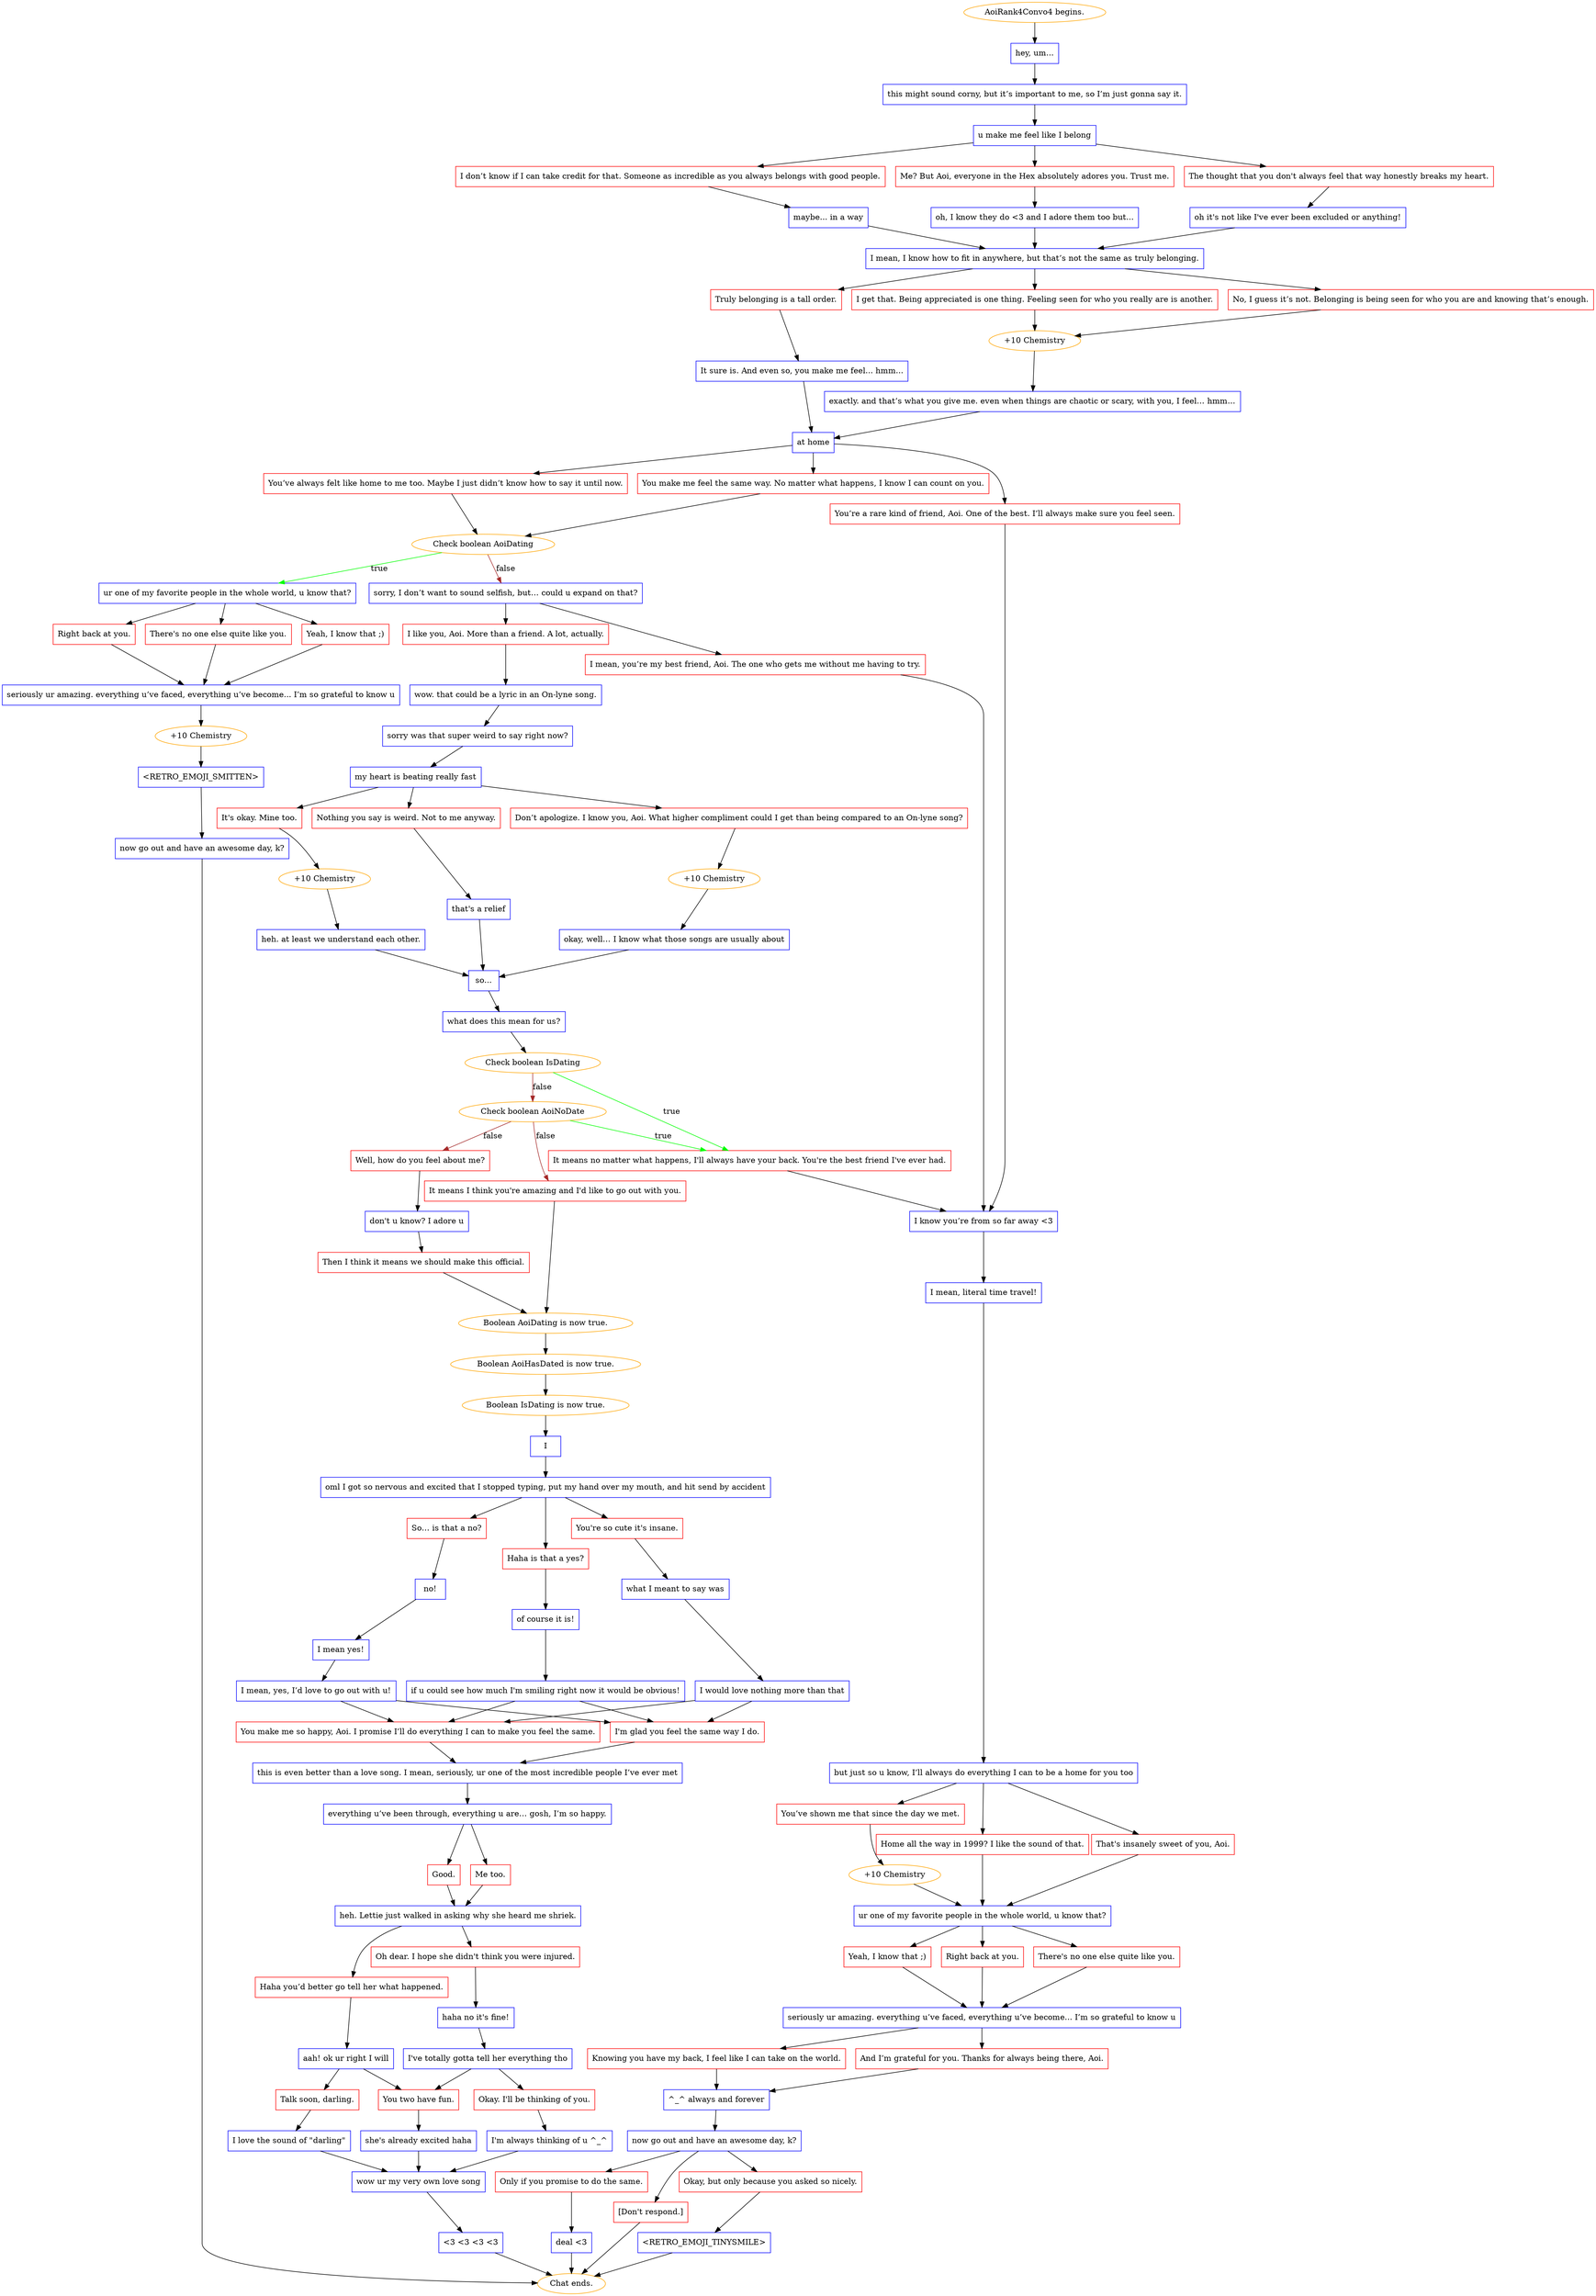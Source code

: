 digraph {
	"AoiRank4Convo4 begins." [color=orange];
		"AoiRank4Convo4 begins." -> j2586885726;
	j2586885726 [label="hey, um...",shape=box,color=blue];
		j2586885726 -> j2877619408;
	j2877619408 [label="this might sound corny, but it’s important to me, so I’m just gonna say it.",shape=box,color=blue];
		j2877619408 -> j568934781;
	j568934781 [label="u make me feel like I belong",shape=box,color=blue];
		j568934781 -> j1690573803;
		j568934781 -> j1061430925;
		j568934781 -> j1532306513;
	j1690573803 [label="I don’t know if I can take credit for that. Someone as incredible as you always belongs with good people.",shape=box,color=red];
		j1690573803 -> j3094496817;
	j1061430925 [label="Me? But Aoi, everyone in the Hex absolutely adores you. Trust me.",shape=box,color=red];
		j1061430925 -> j167076287;
	j1532306513 [label="The thought that you don't always feel that way honestly breaks my heart.",shape=box,color=red];
		j1532306513 -> j2222955332;
	j3094496817 [label="maybe... in a way",shape=box,color=blue];
		j3094496817 -> j248288107;
	j167076287 [label="oh, I know they do <3 and I adore them too but...",shape=box,color=blue];
		j167076287 -> j248288107;
	j2222955332 [label="oh it's not like I've ever been excluded or anything!",shape=box,color=blue];
		j2222955332 -> j248288107;
	j248288107 [label="I mean, I know how to fit in anywhere, but that’s not the same as truly belonging.",shape=box,color=blue];
		j248288107 -> j1338717599;
		j248288107 -> j3341116925;
		j248288107 -> j915028477;
	j1338717599 [label="I get that. Being appreciated is one thing. Feeling seen for who you really are is another.",shape=box,color=red];
		j1338717599 -> j1882087723;
	j3341116925 [label="No, I guess it’s not. Belonging is being seen for who you are and knowing that’s enough.",shape=box,color=red];
		j3341116925 -> j1882087723;
	j915028477 [label="Truly belonging is a tall order.",shape=box,color=red];
		j915028477 -> j2752771290;
	j1882087723 [label="+10 Chemistry",color=orange];
		j1882087723 -> j1931305339;
	j2752771290 [label="It sure is. And even so, you make me feel... hmm...",shape=box,color=blue];
		j2752771290 -> j4150443050;
	j1931305339 [label="exactly. and that’s what you give me. even when things are chaotic or scary, with you, I feel… hmm…",shape=box,color=blue];
		j1931305339 -> j4150443050;
	j4150443050 [label="at home",shape=box,color=blue];
		j4150443050 -> j3584614788;
		j4150443050 -> j318778277;
		j4150443050 -> j3424171129;
	j3584614788 [label="You’ve always felt like home to me too. Maybe I just didn’t know how to say it until now.",shape=box,color=red];
		j3584614788 -> j3623430327;
	j318778277 [label="You make me feel the same way. No matter what happens, I know I can count on you.",shape=box,color=red];
		j318778277 -> j3623430327;
	j3424171129 [label="You’re a rare kind of friend, Aoi. One of the best. I’ll always make sure you feel seen.",shape=box,color=red];
		j3424171129 -> j1583408818;
	j3623430327 [label="Check boolean AoiDating",color=orange];
		j3623430327 -> j1985314769 [label=true,color=green];
		j3623430327 -> j97857612 [label=false,color=brown];
	j1583408818 [label="I know you’re from so far away <3",shape=box,color=blue];
		j1583408818 -> j3956353344;
	j1985314769 [label="ur one of my favorite people in the whole world, u know that?",shape=box,color=blue];
		j1985314769 -> j1188972956;
		j1985314769 -> j3363124409;
		j1985314769 -> j799021322;
	j97857612 [label="sorry, I don’t want to sound selfish, but… could u expand on that?",shape=box,color=blue];
		j97857612 -> j2224545258;
		j97857612 -> j1139254561;
	j3956353344 [label="I mean, literal time travel!",shape=box,color=blue];
		j3956353344 -> j2318721164;
	j1188972956 [label="Right back at you.",shape=box,color=red];
		j1188972956 -> j2440370077;
	j3363124409 [label="There's no one else quite like you.",shape=box,color=red];
		j3363124409 -> j2440370077;
	j799021322 [label="Yeah, I know that ;)",shape=box,color=red];
		j799021322 -> j2440370077;
	j2224545258 [label="I like you, Aoi. More than a friend. A lot, actually.",shape=box,color=red];
		j2224545258 -> j3342608375;
	j1139254561 [label="I mean, you’re my best friend, Aoi. The one who gets me without me having to try.",shape=box,color=red];
		j1139254561 -> j1583408818;
	j2318721164 [label="but just so u know, I’ll always do everything I can to be a home for you too",shape=box,color=blue];
		j2318721164 -> j495530327;
		j2318721164 -> j2107985615;
		j2318721164 -> j3204817620;
	j2440370077 [label="seriously ur amazing. everything u’ve faced, everything u’ve become... I’m so grateful to know u",shape=box,color=blue];
		j2440370077 -> j1709720059;
	j3342608375 [label="wow. that could be a lyric in an On-lyne song.",shape=box,color=blue];
		j3342608375 -> j3258222349;
	j495530327 [label="You’ve shown me that since the day we met.",shape=box,color=red];
		j495530327 -> j3396018838;
	j2107985615 [label="Home all the way in 1999? I like the sound of that.",shape=box,color=red];
		j2107985615 -> j3062899553;
	j3204817620 [label="That's insanely sweet of you, Aoi.",shape=box,color=red];
		j3204817620 -> j3062899553;
	j1709720059 [label="+10 Chemistry",color=orange];
		j1709720059 -> j3550277095;
	j3258222349 [label="sorry was that super weird to say right now?",shape=box,color=blue];
		j3258222349 -> j2284106964;
	j3396018838 [label="+10 Chemistry",color=orange];
		j3396018838 -> j3062899553;
	j3062899553 [label="ur one of my favorite people in the whole world, u know that?",shape=box,color=blue];
		j3062899553 -> j3881438600;
		j3062899553 -> j2279764780;
		j3062899553 -> j1212493174;
	j3550277095 [label="<RETRO_EMOJI_SMITTEN>",shape=box,color=blue];
		j3550277095 -> j2294233448;
	j2284106964 [label="my heart is beating really fast",shape=box,color=blue];
		j2284106964 -> j2781636350;
		j2284106964 -> j613256015;
		j2284106964 -> j1780612109;
	j3881438600 [label="Right back at you.",shape=box,color=red];
		j3881438600 -> j1426603692;
	j2279764780 [label="There's no one else quite like you.",shape=box,color=red];
		j2279764780 -> j1426603692;
	j1212493174 [label="Yeah, I know that ;)",shape=box,color=red];
		j1212493174 -> j1426603692;
	j2294233448 [label="now go out and have an awesome day, k?",shape=box,color=blue];
		j2294233448 -> "Chat ends.";
	j2781636350 [label="Don’t apologize. I know you, Aoi. What higher compliment could I get than being compared to an On-lyne song?",shape=box,color=red];
		j2781636350 -> j761126084;
	j613256015 [label="It's okay. Mine too.",shape=box,color=red];
		j613256015 -> j3636439890;
	j1780612109 [label="Nothing you say is weird. Not to me anyway.",shape=box,color=red];
		j1780612109 -> j1001340083;
	j1426603692 [label="seriously ur amazing. everything u’ve faced, everything u’ve become... I’m so grateful to know u",shape=box,color=blue];
		j1426603692 -> j3780775458;
		j1426603692 -> j3515994244;
	"Chat ends." [color=orange];
	j761126084 [label="+10 Chemistry",color=orange];
		j761126084 -> j492677448;
	j3636439890 [label="+10 Chemistry",color=orange];
		j3636439890 -> j1446367657;
	j1001340083 [label="that's a relief",shape=box,color=blue];
		j1001340083 -> j2402986288;
	j3780775458 [label="Knowing you have my back, I feel like I can take on the world.",shape=box,color=red];
		j3780775458 -> j1170742783;
	j3515994244 [label="And I’m grateful for you. Thanks for always being there, Aoi.",shape=box,color=red];
		j3515994244 -> j1170742783;
	j492677448 [label="okay, well… I know what those songs are usually about",shape=box,color=blue];
		j492677448 -> j2402986288;
	j1446367657 [label="heh. at least we understand each other.",shape=box,color=blue];
		j1446367657 -> j2402986288;
	j2402986288 [label="so...",shape=box,color=blue];
		j2402986288 -> j757887719;
	j1170742783 [label="^_^ always and forever",shape=box,color=blue];
		j1170742783 -> j1959418966;
	j757887719 [label="what does this mean for us?",shape=box,color=blue];
		j757887719 -> j1568675080;
	j1959418966 [label="now go out and have an awesome day, k?",shape=box,color=blue];
		j1959418966 -> j1433928656;
		j1959418966 -> j1233813013;
		j1959418966 -> j3753019363;
	j1568675080 [label="Check boolean IsDating",color=orange];
		j1568675080 -> j656193385 [label=true,color=green];
		j1568675080 -> j1069024573 [label=false,color=brown];
	j1433928656 [label="Okay, but only because you asked so nicely.",shape=box,color=red];
		j1433928656 -> j3029731251;
	j1233813013 [label="Only if you promise to do the same.",shape=box,color=red];
		j1233813013 -> j293068466;
	j3753019363 [label="[Don't respond.]",shape=box,color=red];
		j3753019363 -> "Chat ends.";
	j656193385 [label="It means no matter what happens, I'll always have your back. You're the best friend I've ever had.",shape=box,color=red];
		j656193385 -> j1583408818;
	j1069024573 [label="Check boolean AoiNoDate",color=orange];
		j1069024573 -> j656193385 [label=true,color=green];
		j1069024573 -> j817759738 [label=false,color=brown];
		j1069024573 -> j3972076942 [label=false,color=brown];
	j3029731251 [label="<RETRO_EMOJI_TINYSMILE>",shape=box,color=blue];
		j3029731251 -> "Chat ends.";
	j293068466 [label="deal <3",shape=box,color=blue];
		j293068466 -> "Chat ends.";
	j817759738 [label="It means I think you're amazing and I'd like to go out with you.",shape=box,color=red];
		j817759738 -> j2469123359;
	j3972076942 [label="Well, how do you feel about me?",shape=box,color=red];
		j3972076942 -> j282382288;
	j2469123359 [label="Boolean AoiDating is now true.",color=orange];
		j2469123359 -> j2377779609;
	j282382288 [label="don't u know? I adore u",shape=box,color=blue];
		j282382288 -> j1204035743;
	j2377779609 [label="Boolean AoiHasDated is now true.",color=orange];
		j2377779609 -> j3775193821;
	j1204035743 [label="Then I think it means we should make this official.",shape=box,color=red];
		j1204035743 -> j2469123359;
	j3775193821 [label="Boolean IsDating is now true.",color=orange];
		j3775193821 -> j2090427633;
	j2090427633 [label="I",shape=box,color=blue];
		j2090427633 -> j1012716377;
	j1012716377 [label="oml I got so nervous and excited that I stopped typing, put my hand over my mouth, and hit send by accident",shape=box,color=blue];
		j1012716377 -> j229045881;
		j1012716377 -> j1817036606;
		j1012716377 -> j2397087409;
	j229045881 [label="Haha is that a yes?",shape=box,color=red];
		j229045881 -> j470132735;
	j1817036606 [label="You're so cute it's insane.",shape=box,color=red];
		j1817036606 -> j3830655304;
	j2397087409 [label="So… is that a no?",shape=box,color=red];
		j2397087409 -> j1550486399;
	j470132735 [label="of course it is!",shape=box,color=blue];
		j470132735 -> j2584091495;
	j3830655304 [label="what I meant to say was",shape=box,color=blue];
		j3830655304 -> j3064045780;
	j1550486399 [label="no!",shape=box,color=blue];
		j1550486399 -> j585583040;
	j2584091495 [label="if u could see how much I'm smiling right now it would be obvious!",shape=box,color=blue];
		j2584091495 -> j1042790060;
		j2584091495 -> j3263023498;
	j3064045780 [label="I would love nothing more than that",shape=box,color=blue];
		j3064045780 -> j1042790060;
		j3064045780 -> j3263023498;
	j585583040 [label="I mean yes!",shape=box,color=blue];
		j585583040 -> j351485907;
	j1042790060 [label="I'm glad you feel the same way I do.",shape=box,color=red];
		j1042790060 -> j1135562012;
	j3263023498 [label="You make me so happy, Aoi. I promise I’ll do everything I can to make you feel the same.",shape=box,color=red];
		j3263023498 -> j1135562012;
	j351485907 [label="I mean, yes, I’d love to go out with u!",shape=box,color=blue];
		j351485907 -> j1042790060;
		j351485907 -> j3263023498;
	j1135562012 [label="this is even better than a love song. I mean, seriously, ur one of the most incredible people I’ve ever met",shape=box,color=blue];
		j1135562012 -> j1267541057;
	j1267541057 [label="everything u’ve been through, everything u are… gosh, I’m so happy.",shape=box,color=blue];
		j1267541057 -> j2372501494;
		j1267541057 -> j804382612;
	j2372501494 [label="Good.",shape=box,color=red];
		j2372501494 -> j132257191;
	j804382612 [label="Me too.",shape=box,color=red];
		j804382612 -> j132257191;
	j132257191 [label="heh. Lettie just walked in asking why she heard me shriek.",shape=box,color=blue];
		j132257191 -> j1357277446;
		j132257191 -> j191736380;
	j1357277446 [label="Oh dear. I hope she didn't think you were injured.",shape=box,color=red];
		j1357277446 -> j3577197638;
	j191736380 [label="Haha you’d better go tell her what happened.",shape=box,color=red];
		j191736380 -> j2101640408;
	j3577197638 [label="haha no it's fine!",shape=box,color=blue];
		j3577197638 -> j2870409746;
	j2101640408 [label="aah! ok ur right I will",shape=box,color=blue];
		j2101640408 -> j1584008805;
		j2101640408 -> j2335821756;
	j2870409746 [label="I've totally gotta tell her everything tho",shape=box,color=blue];
		j2870409746 -> j1584008805;
		j2870409746 -> j2124336499;
	j1584008805 [label="You two have fun.",shape=box,color=red];
		j1584008805 -> j2517934512;
	j2335821756 [label="Talk soon, darling.",shape=box,color=red];
		j2335821756 -> j480802449;
	j2124336499 [label="Okay. I'll be thinking of you.",shape=box,color=red];
		j2124336499 -> j160552825;
	j2517934512 [label="she's already excited haha",shape=box,color=blue];
		j2517934512 -> j2050992443;
	j480802449 [label="I love the sound of \"darling\"",shape=box,color=blue];
		j480802449 -> j2050992443;
	j160552825 [label="I'm always thinking of u ^_^",shape=box,color=blue];
		j160552825 -> j2050992443;
	j2050992443 [label="wow ur my very own love song",shape=box,color=blue];
		j2050992443 -> j2074037111;
	j2074037111 [label="<3 <3 <3 <3",shape=box,color=blue];
		j2074037111 -> "Chat ends.";
}